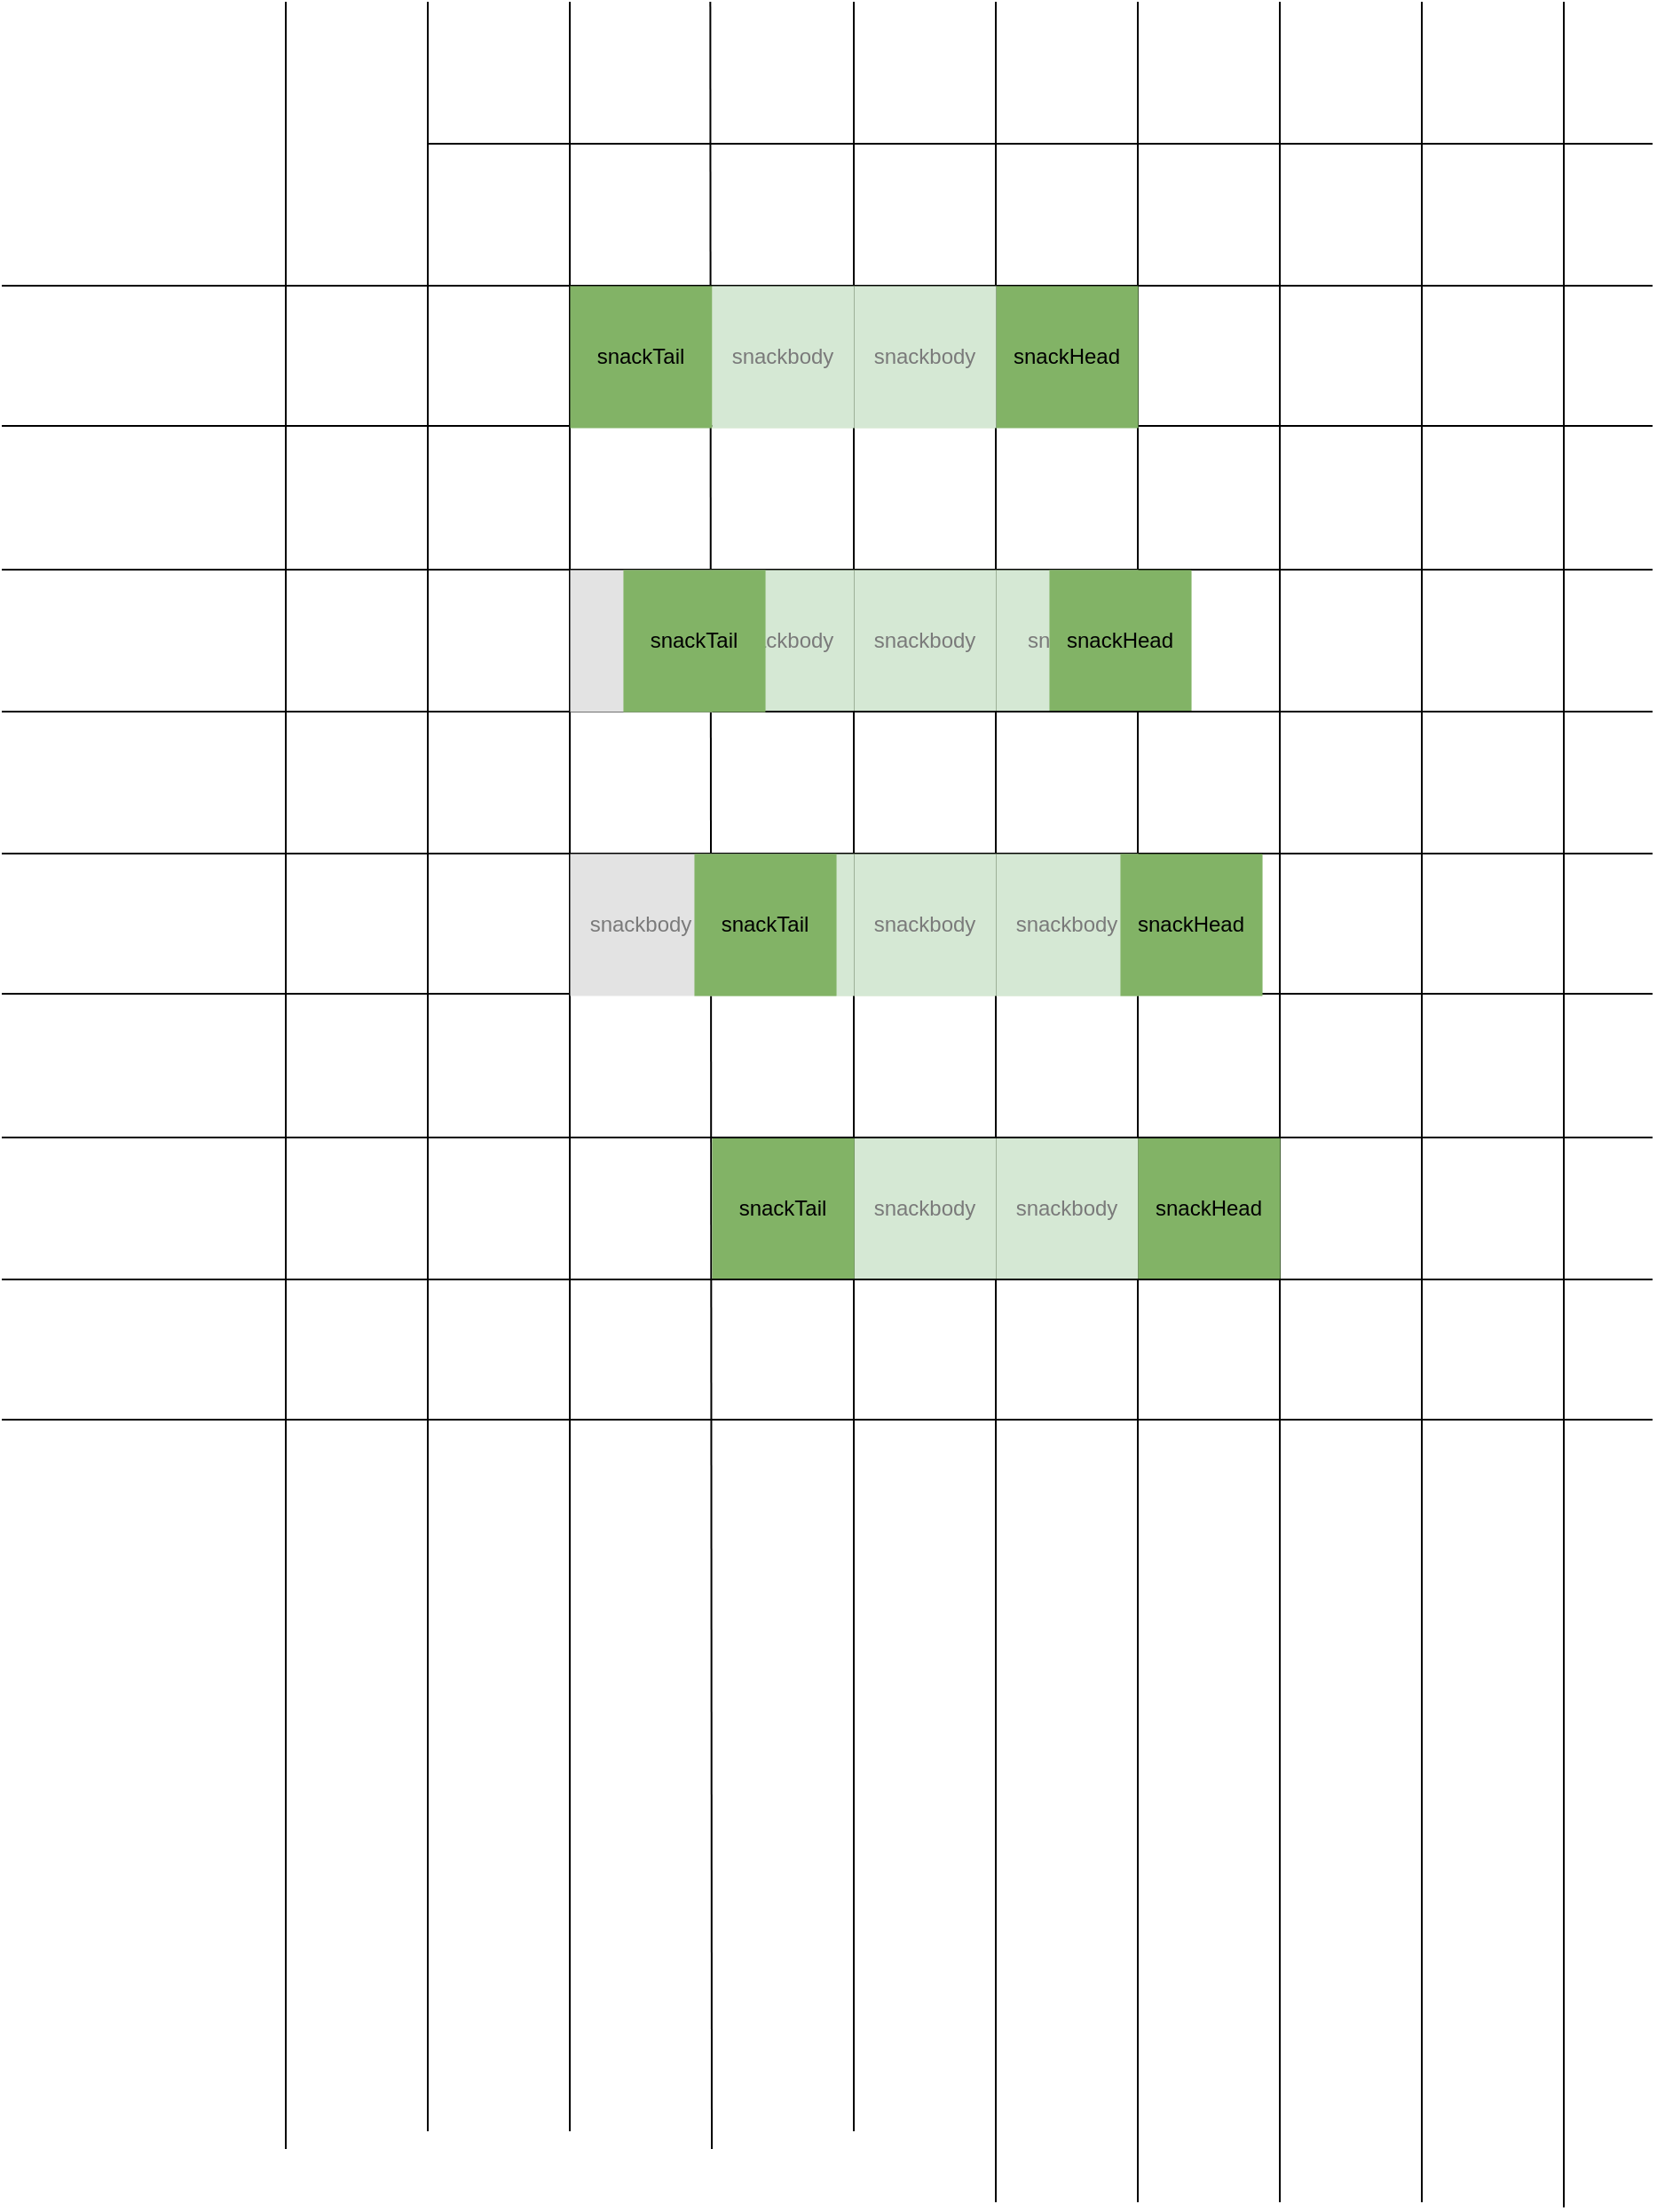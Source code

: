 <mxfile>
    <diagram id="Sx-8uPWuMlbe4VCDqYg8" name="第 1 页">
        <mxGraphModel dx="1333" dy="1583" grid="1" gridSize="10" guides="1" tooltips="1" connect="1" arrows="1" fold="1" page="1" pageScale="1" pageWidth="827" pageHeight="1169" math="0" shadow="0">
            <root>
                <mxCell id="0"/>
                <mxCell id="1" parent="0"/>
                <mxCell id="6" value="" style="endArrow=none;html=1;" edge="1" parent="1">
                    <mxGeometry width="50" height="50" relative="1" as="geometry">
                        <mxPoint x="-80" y="120" as="sourcePoint"/>
                        <mxPoint x="850" y="120" as="targetPoint"/>
                    </mxGeometry>
                </mxCell>
                <mxCell id="7" value="" style="endArrow=none;html=1;" edge="1" parent="1">
                    <mxGeometry width="50" height="50" relative="1" as="geometry">
                        <mxPoint x="-80" y="198.95" as="sourcePoint"/>
                        <mxPoint x="850" y="198.95" as="targetPoint"/>
                    </mxGeometry>
                </mxCell>
                <mxCell id="8" value="" style="endArrow=none;html=1;" edge="1" parent="1">
                    <mxGeometry width="50" height="50" relative="1" as="geometry">
                        <mxPoint x="-80" y="280" as="sourcePoint"/>
                        <mxPoint x="850" y="280" as="targetPoint"/>
                    </mxGeometry>
                </mxCell>
                <mxCell id="9" value="" style="endArrow=none;html=1;" edge="1" parent="1">
                    <mxGeometry width="50" height="50" relative="1" as="geometry">
                        <mxPoint x="160" y="40" as="sourcePoint"/>
                        <mxPoint x="850" y="40" as="targetPoint"/>
                    </mxGeometry>
                </mxCell>
                <mxCell id="10" value="" style="endArrow=none;html=1;" edge="1" parent="1">
                    <mxGeometry width="50" height="50" relative="1" as="geometry">
                        <mxPoint x="240" y="-40" as="sourcePoint"/>
                        <mxPoint x="240" y="1160" as="targetPoint"/>
                    </mxGeometry>
                </mxCell>
                <mxCell id="11" value="" style="endArrow=none;html=1;" edge="1" parent="1">
                    <mxGeometry width="50" height="50" relative="1" as="geometry">
                        <mxPoint x="319.17" y="-40" as="sourcePoint"/>
                        <mxPoint x="320" y="1170" as="targetPoint"/>
                    </mxGeometry>
                </mxCell>
                <mxCell id="12" value="" style="endArrow=none;html=1;" edge="1" parent="1">
                    <mxGeometry width="50" height="50" relative="1" as="geometry">
                        <mxPoint x="400.0" y="-40" as="sourcePoint"/>
                        <mxPoint x="400" y="1160" as="targetPoint"/>
                    </mxGeometry>
                </mxCell>
                <mxCell id="13" value="" style="endArrow=none;html=1;" edge="1" parent="1">
                    <mxGeometry width="50" height="50" relative="1" as="geometry">
                        <mxPoint x="480.0" y="-40" as="sourcePoint"/>
                        <mxPoint x="480" y="1200" as="targetPoint"/>
                    </mxGeometry>
                </mxCell>
                <mxCell id="14" value="" style="endArrow=none;html=1;" edge="1" parent="1">
                    <mxGeometry width="50" height="50" relative="1" as="geometry">
                        <mxPoint x="560.0" y="-40" as="sourcePoint"/>
                        <mxPoint x="560" y="1200" as="targetPoint"/>
                    </mxGeometry>
                </mxCell>
                <mxCell id="15" value="" style="endArrow=none;html=1;" edge="1" parent="1">
                    <mxGeometry width="50" height="50" relative="1" as="geometry">
                        <mxPoint x="640.0" y="-40" as="sourcePoint"/>
                        <mxPoint x="640" y="1200" as="targetPoint"/>
                    </mxGeometry>
                </mxCell>
                <mxCell id="16" value="" style="endArrow=none;html=1;" edge="1" parent="1">
                    <mxGeometry width="50" height="50" relative="1" as="geometry">
                        <mxPoint x="720.0" y="-40" as="sourcePoint"/>
                        <mxPoint x="720" y="1200" as="targetPoint"/>
                    </mxGeometry>
                </mxCell>
                <mxCell id="17" value="" style="endArrow=none;html=1;" edge="1" parent="1">
                    <mxGeometry width="50" height="50" relative="1" as="geometry">
                        <mxPoint x="800.0" y="-40" as="sourcePoint"/>
                        <mxPoint x="800" y="1202.857" as="targetPoint"/>
                    </mxGeometry>
                </mxCell>
                <mxCell id="18" value="" style="endArrow=none;html=1;" edge="1" parent="1">
                    <mxGeometry width="50" height="50" relative="1" as="geometry">
                        <mxPoint x="160.0" y="-40" as="sourcePoint"/>
                        <mxPoint x="160" y="1160" as="targetPoint"/>
                    </mxGeometry>
                </mxCell>
                <mxCell id="19" value="" style="endArrow=none;html=1;" edge="1" parent="1">
                    <mxGeometry width="50" height="50" relative="1" as="geometry">
                        <mxPoint x="80.0" y="-40" as="sourcePoint"/>
                        <mxPoint x="80" y="1170" as="targetPoint"/>
                    </mxGeometry>
                </mxCell>
                <mxCell id="2" value="snackTail" style="rounded=0;whiteSpace=wrap;html=1;fillColor=#82B366;strokeColor=#82b366;strokeWidth=0;" vertex="1" parent="1">
                    <mxGeometry x="240" y="120" width="80" height="80" as="geometry"/>
                </mxCell>
                <mxCell id="3" value="snackHead" style="rounded=0;whiteSpace=wrap;html=1;fillColor=#82B366;strokeColor=#82B366;strokeWidth=0;" vertex="1" parent="1">
                    <mxGeometry x="480" y="120" width="80" height="80" as="geometry"/>
                </mxCell>
                <mxCell id="4" value="&lt;font color=&quot;#7a7a7a&quot;&gt;snackbody&lt;/font&gt;" style="rounded=0;whiteSpace=wrap;html=1;fillColor=#d5e8d4;strokeColor=#82b366;strokeWidth=0;" vertex="1" parent="1">
                    <mxGeometry x="320" y="120" width="80" height="80" as="geometry"/>
                </mxCell>
                <mxCell id="5" value="&lt;font color=&quot;#7a7a7a&quot;&gt;snackbody&lt;/font&gt;" style="rounded=0;whiteSpace=wrap;html=1;fillColor=#d5e8d4;strokeColor=#82b366;strokeWidth=0;" vertex="1" parent="1">
                    <mxGeometry x="400" y="120" width="80" height="80" as="geometry"/>
                </mxCell>
                <mxCell id="22" value="&lt;font color=&quot;#7a7a7a&quot;&gt;snackbody&lt;/font&gt;" style="rounded=0;whiteSpace=wrap;html=1;fillColor=#d5e8d4;strokeColor=#82b366;strokeWidth=0;" vertex="1" parent="1">
                    <mxGeometry x="320" y="280" width="80" height="80" as="geometry"/>
                </mxCell>
                <mxCell id="23" value="&lt;font color=&quot;#7a7a7a&quot;&gt;snackbody&lt;/font&gt;" style="rounded=0;whiteSpace=wrap;html=1;fillColor=#d5e8d4;strokeColor=#82b366;strokeWidth=0;" vertex="1" parent="1">
                    <mxGeometry x="400" y="280" width="80" height="80" as="geometry"/>
                </mxCell>
                <mxCell id="24" value="&lt;font color=&quot;#7a7a7a&quot;&gt;snackdy&lt;/font&gt;" style="rounded=0;whiteSpace=wrap;html=1;fillColor=#d5e8d4;strokeColor=#82b366;strokeWidth=0;" vertex="1" parent="1">
                    <mxGeometry x="480" y="280" width="80" height="80" as="geometry"/>
                </mxCell>
                <mxCell id="21" value="snackHead" style="rounded=0;whiteSpace=wrap;html=1;fillColor=#82B366;strokeColor=#82B366;strokeWidth=0;" vertex="1" parent="1">
                    <mxGeometry x="510" y="280" width="80" height="80" as="geometry"/>
                </mxCell>
                <mxCell id="25" value="" style="endArrow=none;html=1;" edge="1" parent="1">
                    <mxGeometry width="50" height="50" relative="1" as="geometry">
                        <mxPoint x="-80" y="440" as="sourcePoint"/>
                        <mxPoint x="850" y="440" as="targetPoint"/>
                    </mxGeometry>
                </mxCell>
                <mxCell id="26" value="" style="endArrow=none;html=1;" edge="1" parent="1">
                    <mxGeometry width="50" height="50" relative="1" as="geometry">
                        <mxPoint x="-80" y="518.95" as="sourcePoint"/>
                        <mxPoint x="850" y="518.95" as="targetPoint"/>
                    </mxGeometry>
                </mxCell>
                <mxCell id="27" value="" style="endArrow=none;html=1;" edge="1" parent="1">
                    <mxGeometry width="50" height="50" relative="1" as="geometry">
                        <mxPoint x="-80" y="600" as="sourcePoint"/>
                        <mxPoint x="850" y="600" as="targetPoint"/>
                    </mxGeometry>
                </mxCell>
                <mxCell id="28" value="" style="endArrow=none;html=1;" edge="1" parent="1">
                    <mxGeometry width="50" height="50" relative="1" as="geometry">
                        <mxPoint x="-80" y="360" as="sourcePoint"/>
                        <mxPoint x="850" y="360" as="targetPoint"/>
                    </mxGeometry>
                </mxCell>
                <mxCell id="29" value="" style="rounded=0;whiteSpace=wrap;html=1;fillColor=#d5e8d4;strokeColor=#82b366;strokeWidth=0;" vertex="1" parent="1">
                    <mxGeometry x="320" y="440" width="80" height="80" as="geometry"/>
                </mxCell>
                <mxCell id="35" value="&lt;font color=&quot;#7a7a7a&quot;&gt;snackbody&lt;/font&gt;" style="rounded=0;whiteSpace=wrap;html=1;fillColor=#E3E3E3;strokeColor=none;strokeWidth=0;fontColor=#333333;" vertex="1" parent="1">
                    <mxGeometry x="240" y="440" width="80" height="80" as="geometry"/>
                </mxCell>
                <mxCell id="31" value="&lt;font color=&quot;#7a7a7a&quot;&gt;snackbody&lt;/font&gt;" style="rounded=0;whiteSpace=wrap;html=1;fillColor=#d5e8d4;strokeColor=#82b366;strokeWidth=0;" vertex="1" parent="1">
                    <mxGeometry x="400" y="440" width="80" height="80" as="geometry"/>
                </mxCell>
                <mxCell id="32" value="&lt;font color=&quot;#7a7a7a&quot;&gt;snackbody&lt;/font&gt;" style="rounded=0;whiteSpace=wrap;html=1;fillColor=#d5e8d4;strokeColor=#82b366;strokeWidth=0;" vertex="1" parent="1">
                    <mxGeometry x="480" y="440" width="80" height="80" as="geometry"/>
                </mxCell>
                <mxCell id="33" value="snackHead" style="rounded=0;whiteSpace=wrap;html=1;fillColor=#82B366;strokeColor=#82B366;strokeWidth=0;" vertex="1" parent="1">
                    <mxGeometry x="550" y="440" width="80" height="80" as="geometry"/>
                </mxCell>
                <mxCell id="34" value="" style="rounded=0;whiteSpace=wrap;html=1;fillColor=#E3E3E3;strokeColor=#666666;strokeWidth=0;fontColor=#333333;" vertex="1" parent="1">
                    <mxGeometry x="240" y="280" width="80" height="80" as="geometry"/>
                </mxCell>
                <mxCell id="20" value="snackTail" style="rounded=0;whiteSpace=wrap;html=1;fillColor=#82B366;strokeColor=#82b366;strokeWidth=0;" vertex="1" parent="1">
                    <mxGeometry x="270" y="280" width="80" height="80" as="geometry"/>
                </mxCell>
                <mxCell id="30" value="snackTail" style="rounded=0;whiteSpace=wrap;html=1;fillColor=#82B366;strokeColor=#82b366;strokeWidth=0;" vertex="1" parent="1">
                    <mxGeometry x="310" y="440" width="80" height="80" as="geometry"/>
                </mxCell>
                <mxCell id="37" value="&lt;font color=&quot;#7a7a7a&quot;&gt;snackbody&lt;/font&gt;" style="rounded=0;whiteSpace=wrap;html=1;fillColor=#d5e8d4;strokeColor=#82b366;strokeWidth=0;" vertex="1" parent="1">
                    <mxGeometry x="400" y="600" width="80" height="80" as="geometry"/>
                </mxCell>
                <mxCell id="38" value="&lt;font color=&quot;#7a7a7a&quot;&gt;snackbody&lt;/font&gt;" style="rounded=0;whiteSpace=wrap;html=1;fillColor=#d5e8d4;strokeColor=#82b366;strokeWidth=0;" vertex="1" parent="1">
                    <mxGeometry x="480" y="600" width="80" height="80" as="geometry"/>
                </mxCell>
                <mxCell id="39" value="snackHead" style="rounded=0;whiteSpace=wrap;html=1;fillColor=#82B366;strokeColor=#82B366;strokeWidth=0;" vertex="1" parent="1">
                    <mxGeometry x="560" y="600" width="80" height="80" as="geometry"/>
                </mxCell>
                <mxCell id="40" value="snackTail" style="rounded=0;whiteSpace=wrap;html=1;fillColor=#82B366;strokeColor=#82b366;strokeWidth=0;" vertex="1" parent="1">
                    <mxGeometry x="320" y="600" width="80" height="80" as="geometry"/>
                </mxCell>
                <mxCell id="41" value="" style="endArrow=none;html=1;" edge="1" parent="1">
                    <mxGeometry width="50" height="50" relative="1" as="geometry">
                        <mxPoint x="-80" y="680" as="sourcePoint"/>
                        <mxPoint x="850" y="680" as="targetPoint"/>
                    </mxGeometry>
                </mxCell>
                <mxCell id="42" value="" style="endArrow=none;html=1;" edge="1" parent="1">
                    <mxGeometry width="50" height="50" relative="1" as="geometry">
                        <mxPoint x="-80" y="758.95" as="sourcePoint"/>
                        <mxPoint x="850" y="758.95" as="targetPoint"/>
                    </mxGeometry>
                </mxCell>
                <mxCell id="43" value="" style="endArrow=none;html=1;" edge="1" parent="1">
                    <mxGeometry width="50" height="50" relative="1" as="geometry">
                        <mxPoint x="-80" y="600" as="sourcePoint"/>
                        <mxPoint x="850" y="600" as="targetPoint"/>
                    </mxGeometry>
                </mxCell>
            </root>
        </mxGraphModel>
    </diagram>
</mxfile>